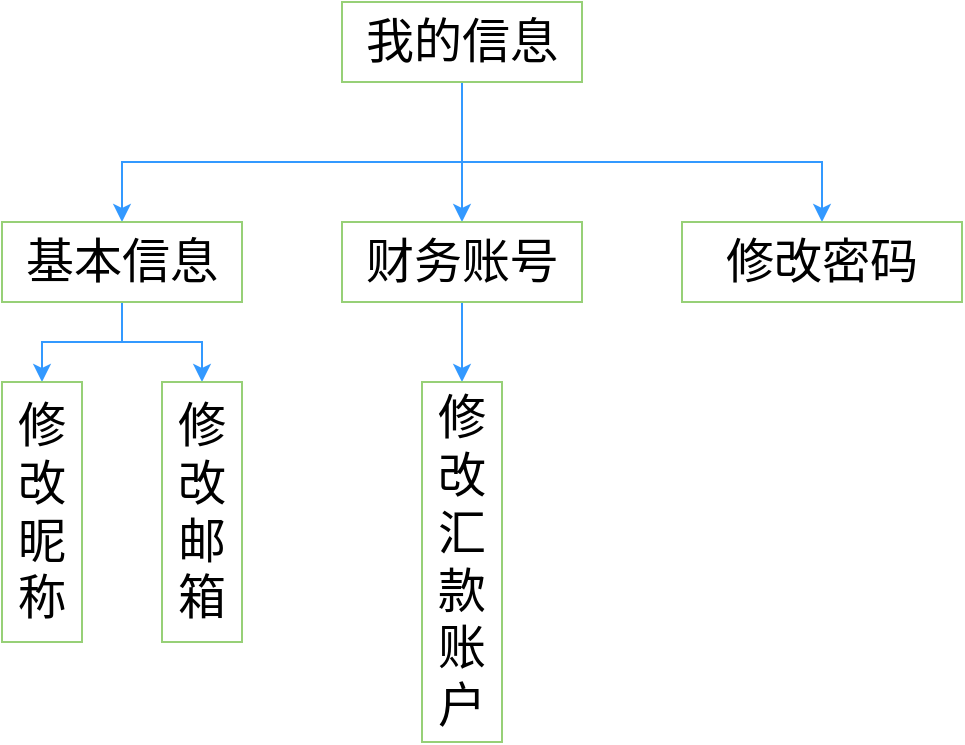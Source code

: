 <mxfile version="20.2.6" type="github">
  <diagram id="jwvC-ShmvChl9GjyecgD" name="第 1 页">
    <mxGraphModel dx="599" dy="1792" grid="1" gridSize="10" guides="1" tooltips="1" connect="1" arrows="1" fold="1" page="1" pageScale="1" pageWidth="827" pageHeight="1169" math="0" shadow="0">
      <root>
        <mxCell id="0" />
        <mxCell id="1" parent="0" />
        <mxCell id="aRevxQg7XUZkEBtjO3TP-2" style="edgeStyle=orthogonalEdgeStyle;rounded=0;orthogonalLoop=1;jettySize=auto;html=1;fontSize=24;strokeColor=#3399FF;" edge="1" parent="1" source="aRevxQg7XUZkEBtjO3TP-5" target="aRevxQg7XUZkEBtjO3TP-7">
          <mxGeometry relative="1" as="geometry">
            <Array as="points">
              <mxPoint x="1210" y="-570" />
              <mxPoint x="1040" y="-570" />
            </Array>
          </mxGeometry>
        </mxCell>
        <mxCell id="aRevxQg7XUZkEBtjO3TP-3" style="edgeStyle=orthogonalEdgeStyle;rounded=0;orthogonalLoop=1;jettySize=auto;html=1;fontSize=24;strokeColor=#3399FF;" edge="1" parent="1" source="aRevxQg7XUZkEBtjO3TP-5" target="aRevxQg7XUZkEBtjO3TP-6">
          <mxGeometry relative="1" as="geometry">
            <Array as="points">
              <mxPoint x="1210" y="-560" />
              <mxPoint x="1210" y="-560" />
            </Array>
          </mxGeometry>
        </mxCell>
        <mxCell id="aRevxQg7XUZkEBtjO3TP-4" style="edgeStyle=orthogonalEdgeStyle;rounded=0;orthogonalLoop=1;jettySize=auto;html=1;entryX=0.5;entryY=0;entryDx=0;entryDy=0;fontSize=24;strokeColor=#3399FF;" edge="1" parent="1" source="aRevxQg7XUZkEBtjO3TP-5" target="aRevxQg7XUZkEBtjO3TP-8">
          <mxGeometry relative="1" as="geometry">
            <Array as="points">
              <mxPoint x="1210" y="-570" />
              <mxPoint x="1390" y="-570" />
            </Array>
          </mxGeometry>
        </mxCell>
        <mxCell id="aRevxQg7XUZkEBtjO3TP-5" value="我的信息" style="rounded=0;whiteSpace=wrap;html=1;fontSize=24;strokeColor=#97D077;" vertex="1" parent="1">
          <mxGeometry x="1150" y="-650" width="120" height="40" as="geometry" />
        </mxCell>
        <mxCell id="aRevxQg7XUZkEBtjO3TP-15" style="edgeStyle=orthogonalEdgeStyle;rounded=0;orthogonalLoop=1;jettySize=auto;html=1;entryX=0.5;entryY=0;entryDx=0;entryDy=0;strokeColor=#3399FF;" edge="1" parent="1" source="aRevxQg7XUZkEBtjO3TP-6" target="aRevxQg7XUZkEBtjO3TP-11">
          <mxGeometry relative="1" as="geometry" />
        </mxCell>
        <mxCell id="aRevxQg7XUZkEBtjO3TP-6" value="财务账号" style="rounded=0;whiteSpace=wrap;html=1;fontSize=24;strokeColor=#97D077;" vertex="1" parent="1">
          <mxGeometry x="1150" y="-540" width="120" height="40" as="geometry" />
        </mxCell>
        <mxCell id="aRevxQg7XUZkEBtjO3TP-13" style="edgeStyle=orthogonalEdgeStyle;rounded=0;orthogonalLoop=1;jettySize=auto;html=1;strokeColor=#3399FF;" edge="1" parent="1" source="aRevxQg7XUZkEBtjO3TP-7" target="aRevxQg7XUZkEBtjO3TP-9">
          <mxGeometry relative="1" as="geometry" />
        </mxCell>
        <mxCell id="aRevxQg7XUZkEBtjO3TP-14" style="edgeStyle=orthogonalEdgeStyle;rounded=0;orthogonalLoop=1;jettySize=auto;html=1;entryX=0.5;entryY=0;entryDx=0;entryDy=0;strokeColor=#3399FF;" edge="1" parent="1" source="aRevxQg7XUZkEBtjO3TP-7" target="aRevxQg7XUZkEBtjO3TP-10">
          <mxGeometry relative="1" as="geometry" />
        </mxCell>
        <mxCell id="aRevxQg7XUZkEBtjO3TP-7" value="基本信息" style="rounded=0;whiteSpace=wrap;html=1;fontSize=24;strokeColor=#97D077;" vertex="1" parent="1">
          <mxGeometry x="980" y="-540" width="120" height="40" as="geometry" />
        </mxCell>
        <mxCell id="aRevxQg7XUZkEBtjO3TP-8" value="修改密码" style="rounded=0;whiteSpace=wrap;html=1;fontSize=24;strokeColor=#97D077;" vertex="1" parent="1">
          <mxGeometry x="1320" y="-540" width="140" height="40" as="geometry" />
        </mxCell>
        <mxCell id="aRevxQg7XUZkEBtjO3TP-9" value="修改昵称" style="rounded=0;whiteSpace=wrap;html=1;fontSize=24;strokeColor=#97D077;" vertex="1" parent="1">
          <mxGeometry x="980" y="-460" width="40" height="130" as="geometry" />
        </mxCell>
        <mxCell id="aRevxQg7XUZkEBtjO3TP-10" value="修改邮箱" style="rounded=0;whiteSpace=wrap;html=1;fontSize=24;strokeColor=#97D077;" vertex="1" parent="1">
          <mxGeometry x="1060" y="-460" width="40" height="130" as="geometry" />
        </mxCell>
        <mxCell id="aRevxQg7XUZkEBtjO3TP-11" value="修改汇款账户" style="rounded=0;whiteSpace=wrap;html=1;fontSize=24;strokeColor=#97D077;" vertex="1" parent="1">
          <mxGeometry x="1190" y="-460" width="40" height="180" as="geometry" />
        </mxCell>
      </root>
    </mxGraphModel>
  </diagram>
</mxfile>
